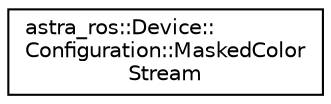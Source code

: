 digraph "Graphical Class Hierarchy"
{
 // LATEX_PDF_SIZE
  edge [fontname="Helvetica",fontsize="10",labelfontname="Helvetica",labelfontsize="10"];
  node [fontname="Helvetica",fontsize="10",shape=record];
  rankdir="LR";
  Node0 [label="astra_ros::Device::\lConfiguration::MaskedColor\lStream",height=0.2,width=0.4,color="black", fillcolor="white", style="filled",URL="$structastra__ros_1_1Device_1_1Configuration_1_1MaskedColorStream.html",tooltip=" "];
}
